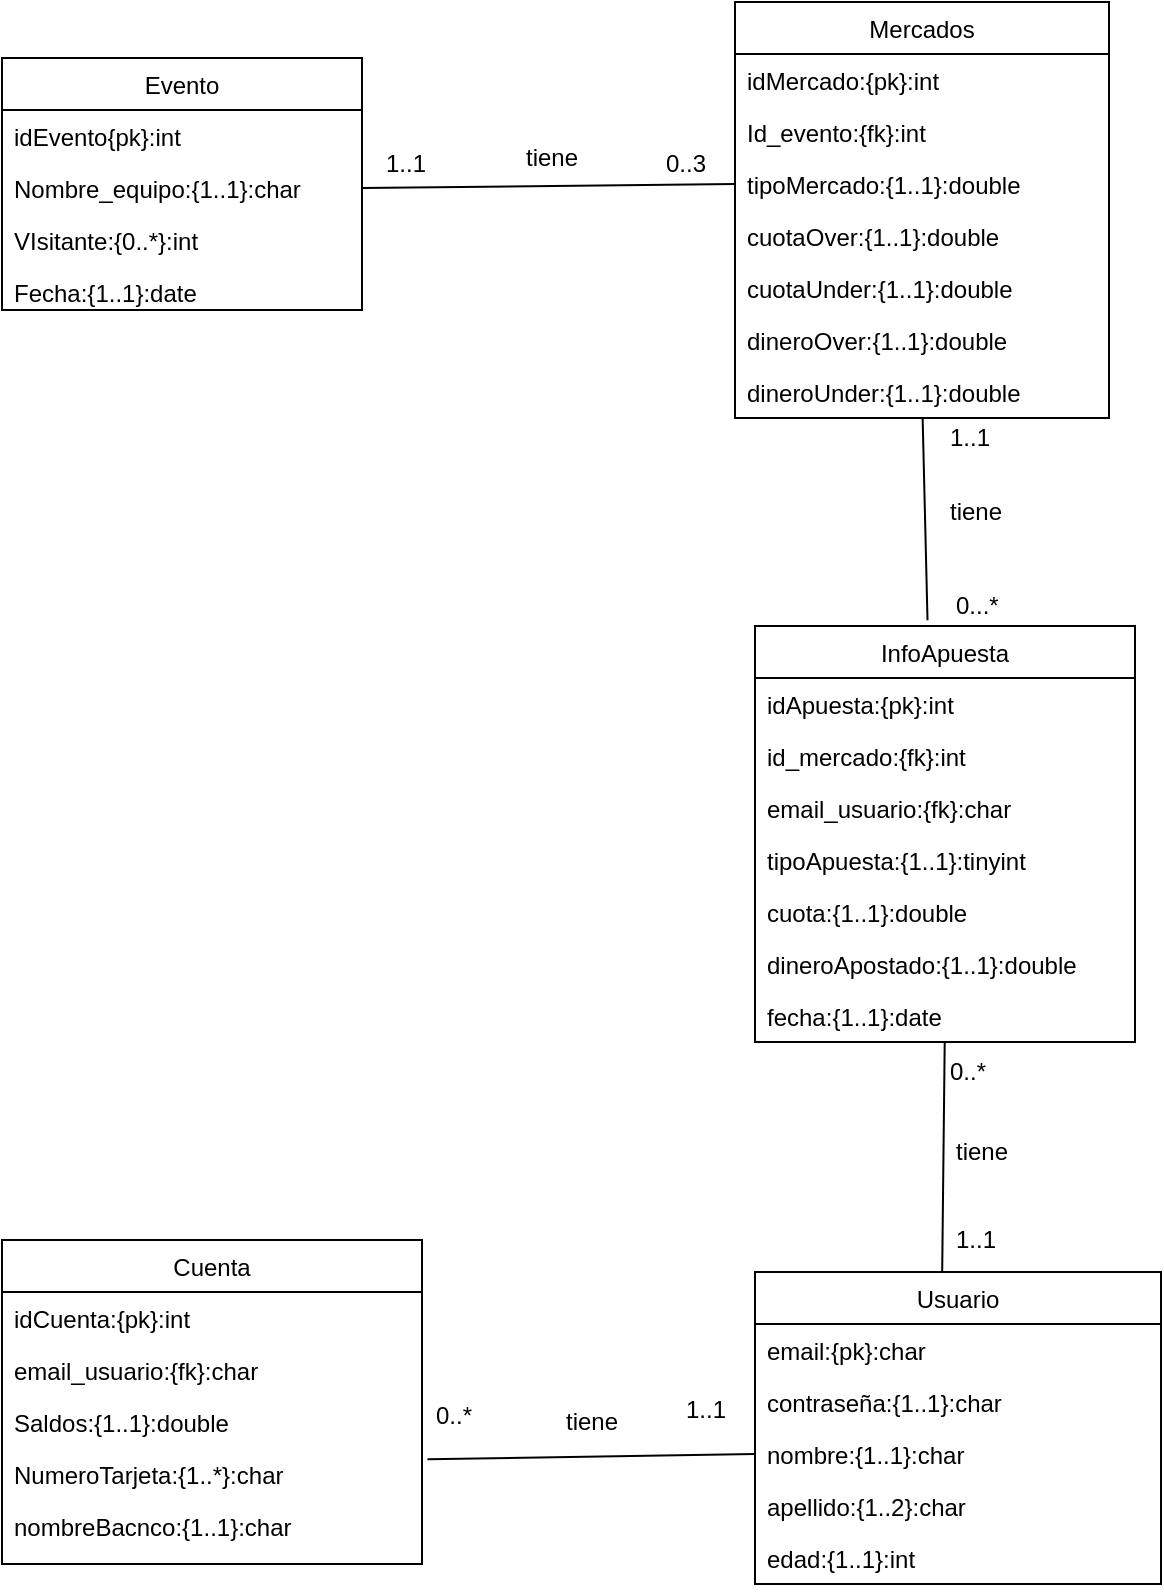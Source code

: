 <mxfile version="12.1.0" type="device" pages="1"><diagram id="VQTEUwEElzntIp5GpkLM" name="Page-1"><mxGraphModel dx="1010" dy="579" grid="1" gridSize="10" guides="1" tooltips="1" connect="1" arrows="1" fold="1" page="1" pageScale="1" pageWidth="827" pageHeight="1169" math="0" shadow="0"><root><mxCell id="0"/><mxCell id="1" parent="0"/><mxCell id="yKsVMCdTsXuXzm2xYQWv-1" value="Evento" style="swimlane;fontStyle=0;childLayout=stackLayout;horizontal=1;startSize=26;fillColor=none;horizontalStack=0;resizeParent=1;resizeParentMax=0;resizeLast=0;collapsible=1;marginBottom=0;" parent="1" vertex="1"><mxGeometry x="30" y="123" width="180" height="126" as="geometry"/></mxCell><mxCell id="w-VBWyfcIrGWTltoePsd-1" value="idEvento{pk}:int" style="text;strokeColor=none;fillColor=none;align=left;verticalAlign=top;spacingLeft=4;spacingRight=4;overflow=hidden;rotatable=0;points=[[0,0.5],[1,0.5]];portConstraint=eastwest;" parent="yKsVMCdTsXuXzm2xYQWv-1" vertex="1"><mxGeometry y="26" width="180" height="26" as="geometry"/></mxCell><mxCell id="yKsVMCdTsXuXzm2xYQWv-2" value="Nombre_equipo:{1..1}:char" style="text;strokeColor=none;fillColor=none;align=left;verticalAlign=top;spacingLeft=4;spacingRight=4;overflow=hidden;rotatable=0;points=[[0,0.5],[1,0.5]];portConstraint=eastwest;" parent="yKsVMCdTsXuXzm2xYQWv-1" vertex="1"><mxGeometry y="52" width="180" height="26" as="geometry"/></mxCell><mxCell id="yKsVMCdTsXuXzm2xYQWv-3" value="VIsitante:{0..*}:int" style="text;strokeColor=none;fillColor=none;align=left;verticalAlign=top;spacingLeft=4;spacingRight=4;overflow=hidden;rotatable=0;points=[[0,0.5],[1,0.5]];portConstraint=eastwest;" parent="yKsVMCdTsXuXzm2xYQWv-1" vertex="1"><mxGeometry y="78" width="180" height="26" as="geometry"/></mxCell><mxCell id="yKsVMCdTsXuXzm2xYQWv-14" value="Fecha:{1..1}:date" style="text;strokeColor=none;fillColor=none;align=left;verticalAlign=top;spacingLeft=4;spacingRight=4;overflow=hidden;rotatable=0;points=[[0,0.5],[1,0.5]];portConstraint=eastwest;" parent="yKsVMCdTsXuXzm2xYQWv-1" vertex="1"><mxGeometry y="104" width="180" height="22" as="geometry"/></mxCell><mxCell id="yKsVMCdTsXuXzm2xYQWv-5" value="Mercados" style="swimlane;fontStyle=0;childLayout=stackLayout;horizontal=1;startSize=26;fillColor=none;horizontalStack=0;resizeParent=1;resizeParentMax=0;resizeLast=0;collapsible=1;marginBottom=0;" parent="1" vertex="1"><mxGeometry x="396.5" y="95" width="187" height="208" as="geometry"/></mxCell><mxCell id="w-VBWyfcIrGWTltoePsd-16" value="idMercado:{pk}:int" style="text;strokeColor=none;fillColor=none;align=left;verticalAlign=top;spacingLeft=4;spacingRight=4;overflow=hidden;rotatable=0;points=[[0,0.5],[1,0.5]];portConstraint=eastwest;" parent="yKsVMCdTsXuXzm2xYQWv-5" vertex="1"><mxGeometry y="26" width="187" height="26" as="geometry"/></mxCell><mxCell id="_mDA7T4a57vgl_pUlupY-8" value="Id_evento:{fk}:int" style="text;strokeColor=none;fillColor=none;align=left;verticalAlign=top;spacingLeft=4;spacingRight=4;overflow=hidden;rotatable=0;points=[[0,0.5],[1,0.5]];portConstraint=eastwest;" parent="yKsVMCdTsXuXzm2xYQWv-5" vertex="1"><mxGeometry y="52" width="187" height="26" as="geometry"/></mxCell><mxCell id="_mDA7T4a57vgl_pUlupY-52" value="tipoMercado:{1..1}:double" style="text;strokeColor=none;fillColor=none;align=left;verticalAlign=top;spacingLeft=4;spacingRight=4;overflow=hidden;rotatable=0;points=[[0,0.5],[1,0.5]];portConstraint=eastwest;" parent="yKsVMCdTsXuXzm2xYQWv-5" vertex="1"><mxGeometry y="78" width="187" height="26" as="geometry"/></mxCell><mxCell id="_mDA7T4a57vgl_pUlupY-11" value="cuotaOver:{1..1}:double" style="text;strokeColor=none;fillColor=none;align=left;verticalAlign=top;spacingLeft=4;spacingRight=4;overflow=hidden;rotatable=0;points=[[0,0.5],[1,0.5]];portConstraint=eastwest;" parent="yKsVMCdTsXuXzm2xYQWv-5" vertex="1"><mxGeometry y="104" width="187" height="26" as="geometry"/></mxCell><mxCell id="_mDA7T4a57vgl_pUlupY-12" value="cuotaUnder:{1..1}:double" style="text;strokeColor=none;fillColor=none;align=left;verticalAlign=top;spacingLeft=4;spacingRight=4;overflow=hidden;rotatable=0;points=[[0,0.5],[1,0.5]];portConstraint=eastwest;" parent="yKsVMCdTsXuXzm2xYQWv-5" vertex="1"><mxGeometry y="130" width="187" height="26" as="geometry"/></mxCell><mxCell id="_mDA7T4a57vgl_pUlupY-14" value="dineroOver:{1..1}:double" style="text;strokeColor=none;fillColor=none;align=left;verticalAlign=top;spacingLeft=4;spacingRight=4;overflow=hidden;rotatable=0;points=[[0,0.5],[1,0.5]];portConstraint=eastwest;" parent="yKsVMCdTsXuXzm2xYQWv-5" vertex="1"><mxGeometry y="156" width="187" height="26" as="geometry"/></mxCell><mxCell id="_mDA7T4a57vgl_pUlupY-13" value="dineroUnder:{1..1}:double" style="text;strokeColor=none;fillColor=none;align=left;verticalAlign=top;spacingLeft=4;spacingRight=4;overflow=hidden;rotatable=0;points=[[0,0.5],[1,0.5]];portConstraint=eastwest;" parent="yKsVMCdTsXuXzm2xYQWv-5" vertex="1"><mxGeometry y="182" width="187" height="26" as="geometry"/></mxCell><mxCell id="_mDA7T4a57vgl_pUlupY-4" value="" style="endArrow=none;html=1;entryX=1;entryY=0.5;entryDx=0;entryDy=0;exitX=0;exitY=0.5;exitDx=0;exitDy=0;" parent="1" target="yKsVMCdTsXuXzm2xYQWv-2" edge="1"><mxGeometry width="50" height="50" relative="1" as="geometry"><mxPoint x="396.5" y="186.0" as="sourcePoint"/><mxPoint x="90" y="470" as="targetPoint"/></mxGeometry></mxCell><mxCell id="_mDA7T4a57vgl_pUlupY-5" value="1..1" style="text;html=1;resizable=0;points=[];autosize=1;align=left;verticalAlign=top;spacingTop=-4;" parent="1" vertex="1"><mxGeometry x="220" y="166" width="40" height="20" as="geometry"/></mxCell><mxCell id="_mDA7T4a57vgl_pUlupY-6" value="0..3" style="text;html=1;resizable=0;points=[];autosize=1;align=left;verticalAlign=top;spacingTop=-4;" parent="1" vertex="1"><mxGeometry x="360" y="166" width="40" height="20" as="geometry"/></mxCell><mxCell id="_mDA7T4a57vgl_pUlupY-7" value="tiene" style="text;html=1;resizable=0;points=[];autosize=1;align=left;verticalAlign=top;spacingTop=-4;" parent="1" vertex="1"><mxGeometry x="290" y="163" width="40" height="20" as="geometry"/></mxCell><mxCell id="_mDA7T4a57vgl_pUlupY-30" value="Usuario" style="swimlane;fontStyle=0;childLayout=stackLayout;horizontal=1;startSize=26;fillColor=none;horizontalStack=0;resizeParent=1;resizeParentMax=0;resizeLast=0;collapsible=1;marginBottom=0;" parent="1" vertex="1"><mxGeometry x="406.5" y="730" width="203" height="156" as="geometry"/></mxCell><mxCell id="_mDA7T4a57vgl_pUlupY-40" value="email:{pk}:char&#10;" style="text;strokeColor=none;fillColor=none;align=left;verticalAlign=top;spacingLeft=4;spacingRight=4;overflow=hidden;rotatable=0;points=[[0,0.5],[1,0.5]];portConstraint=eastwest;" parent="_mDA7T4a57vgl_pUlupY-30" vertex="1"><mxGeometry y="26" width="203" height="26" as="geometry"/></mxCell><mxCell id="_mDA7T4a57vgl_pUlupY-23" value="contraseña:{1..1}:char&#10;" style="text;strokeColor=none;fillColor=none;align=left;verticalAlign=top;spacingLeft=4;spacingRight=4;overflow=hidden;rotatable=0;points=[[0,0.5],[1,0.5]];portConstraint=eastwest;" parent="_mDA7T4a57vgl_pUlupY-30" vertex="1"><mxGeometry y="52" width="203" height="26" as="geometry"/></mxCell><mxCell id="_mDA7T4a57vgl_pUlupY-24" value="nombre:{1..1}:char&#10;" style="text;strokeColor=none;fillColor=none;align=left;verticalAlign=top;spacingLeft=4;spacingRight=4;overflow=hidden;rotatable=0;points=[[0,0.5],[1,0.5]];portConstraint=eastwest;" parent="_mDA7T4a57vgl_pUlupY-30" vertex="1"><mxGeometry y="78" width="203" height="26" as="geometry"/></mxCell><mxCell id="_mDA7T4a57vgl_pUlupY-22" value="apellido:{1..2}:char&#10;" style="text;strokeColor=none;fillColor=none;align=left;verticalAlign=top;spacingLeft=4;spacingRight=4;overflow=hidden;rotatable=0;points=[[0,0.5],[1,0.5]];portConstraint=eastwest;" parent="_mDA7T4a57vgl_pUlupY-30" vertex="1"><mxGeometry y="104" width="203" height="26" as="geometry"/></mxCell><mxCell id="_mDA7T4a57vgl_pUlupY-21" value="edad:{1..1}:int" style="text;strokeColor=none;fillColor=none;align=left;verticalAlign=top;spacingLeft=4;spacingRight=4;overflow=hidden;rotatable=0;points=[[0,0.5],[1,0.5]];portConstraint=eastwest;" parent="_mDA7T4a57vgl_pUlupY-30" vertex="1"><mxGeometry y="130" width="203" height="26" as="geometry"/></mxCell><mxCell id="_mDA7T4a57vgl_pUlupY-35" value="" style="endArrow=none;html=1;exitX=0.461;exitY=0.003;exitDx=0;exitDy=0;exitPerimeter=0;" parent="1" source="_mDA7T4a57vgl_pUlupY-30" target="_mDA7T4a57vgl_pUlupY-44" edge="1"><mxGeometry width="50" height="50" relative="1" as="geometry"><mxPoint x="470" y="660" as="sourcePoint"/><mxPoint x="501.465" y="588.13" as="targetPoint"/></mxGeometry></mxCell><mxCell id="_mDA7T4a57vgl_pUlupY-36" value="0..*" style="text;html=1;resizable=0;points=[];autosize=1;align=left;verticalAlign=top;spacingTop=-4;" parent="1" vertex="1"><mxGeometry x="501.5" y="620" width="30" height="20" as="geometry"/></mxCell><mxCell id="_mDA7T4a57vgl_pUlupY-37" value="1..1" style="text;html=1;resizable=0;points=[];autosize=1;align=left;verticalAlign=top;spacingTop=-4;" parent="1" vertex="1"><mxGeometry x="504.5" y="704" width="40" height="20" as="geometry"/></mxCell><mxCell id="_mDA7T4a57vgl_pUlupY-39" value="tiene" style="text;html=1;resizable=0;points=[];autosize=1;align=left;verticalAlign=top;spacingTop=-4;" parent="1" vertex="1"><mxGeometry x="504.5" y="660" width="40" height="20" as="geometry"/></mxCell><mxCell id="_mDA7T4a57vgl_pUlupY-41" value="InfoApuesta" style="swimlane;fontStyle=0;childLayout=stackLayout;horizontal=1;startSize=26;fillColor=none;horizontalStack=0;resizeParent=1;resizeParentMax=0;resizeLast=0;collapsible=1;marginBottom=0;" parent="1" vertex="1"><mxGeometry x="406.5" y="407" width="190" height="208" as="geometry"/></mxCell><mxCell id="_mDA7T4a57vgl_pUlupY-42" value="idApuesta:{pk}:int" style="text;strokeColor=none;fillColor=none;align=left;verticalAlign=top;spacingLeft=4;spacingRight=4;overflow=hidden;rotatable=0;points=[[0,0.5],[1,0.5]];portConstraint=eastwest;" parent="_mDA7T4a57vgl_pUlupY-41" vertex="1"><mxGeometry y="26" width="190" height="26" as="geometry"/></mxCell><mxCell id="w-VBWyfcIrGWTltoePsd-17" value="id_mercado:{fk}:int" style="text;strokeColor=none;fillColor=none;align=left;verticalAlign=top;spacingLeft=4;spacingRight=4;overflow=hidden;rotatable=0;points=[[0,0.5],[1,0.5]];portConstraint=eastwest;" parent="_mDA7T4a57vgl_pUlupY-41" vertex="1"><mxGeometry y="52" width="190" height="26" as="geometry"/></mxCell><mxCell id="w-VBWyfcIrGWTltoePsd-13" value="email_usuario:{fk}:char&#10;" style="text;strokeColor=none;fillColor=none;align=left;verticalAlign=top;spacingLeft=4;spacingRight=4;overflow=hidden;rotatable=0;points=[[0,0.5],[1,0.5]];portConstraint=eastwest;" parent="_mDA7T4a57vgl_pUlupY-41" vertex="1"><mxGeometry y="78" width="190" height="26" as="geometry"/></mxCell><mxCell id="_mDA7T4a57vgl_pUlupY-43" value="tipoApuesta:{1..1}:tinyint" style="text;strokeColor=none;fillColor=none;align=left;verticalAlign=top;spacingLeft=4;spacingRight=4;overflow=hidden;rotatable=0;points=[[0,0.5],[1,0.5]];portConstraint=eastwest;" parent="_mDA7T4a57vgl_pUlupY-41" vertex="1"><mxGeometry y="104" width="190" height="26" as="geometry"/></mxCell><mxCell id="_mDA7T4a57vgl_pUlupY-48" value="cuota:{1..1}:double" style="text;strokeColor=none;fillColor=none;align=left;verticalAlign=top;spacingLeft=4;spacingRight=4;overflow=hidden;rotatable=0;points=[[0,0.5],[1,0.5]];portConstraint=eastwest;" parent="_mDA7T4a57vgl_pUlupY-41" vertex="1"><mxGeometry y="130" width="190" height="26" as="geometry"/></mxCell><mxCell id="_mDA7T4a57vgl_pUlupY-49" value="dineroApostado:{1..1}:double" style="text;strokeColor=none;fillColor=none;align=left;verticalAlign=top;spacingLeft=4;spacingRight=4;overflow=hidden;rotatable=0;points=[[0,0.5],[1,0.5]];portConstraint=eastwest;" parent="_mDA7T4a57vgl_pUlupY-41" vertex="1"><mxGeometry y="156" width="190" height="26" as="geometry"/></mxCell><mxCell id="_mDA7T4a57vgl_pUlupY-44" value="fecha:{1..1}:date" style="text;strokeColor=none;fillColor=none;align=left;verticalAlign=top;spacingLeft=4;spacingRight=4;overflow=hidden;rotatable=0;points=[[0,0.5],[1,0.5]];portConstraint=eastwest;" parent="_mDA7T4a57vgl_pUlupY-41" vertex="1"><mxGeometry y="182" width="190" height="26" as="geometry"/></mxCell><mxCell id="_mDA7T4a57vgl_pUlupY-46" value="" style="endArrow=none;html=1;entryX=0;entryY=0.5;entryDx=0;entryDy=0;exitX=1.013;exitY=0.217;exitDx=0;exitDy=0;exitPerimeter=0;" parent="1" source="_mDA7T4a57vgl_pUlupY-26" target="_mDA7T4a57vgl_pUlupY-24" edge="1"><mxGeometry width="50" height="50" relative="1" as="geometry"><mxPoint x="270" y="863" as="sourcePoint"/><mxPoint x="400" y="860" as="targetPoint"/></mxGeometry></mxCell><mxCell id="_mDA7T4a57vgl_pUlupY-47" value="tiene" style="text;html=1;resizable=0;points=[];autosize=1;align=left;verticalAlign=top;spacingTop=-4;" parent="1" vertex="1"><mxGeometry x="310" y="795" width="40" height="20" as="geometry"/></mxCell><mxCell id="_mDA7T4a57vgl_pUlupY-50" value="0..*" style="text;html=1;resizable=0;points=[];autosize=1;align=left;verticalAlign=top;spacingTop=-4;" parent="1" vertex="1"><mxGeometry x="245" y="792" width="30" height="20" as="geometry"/></mxCell><mxCell id="_mDA7T4a57vgl_pUlupY-51" value="1..1" style="text;html=1;resizable=0;points=[];autosize=1;align=left;verticalAlign=top;spacingTop=-4;" parent="1" vertex="1"><mxGeometry x="370" y="789" width="40" height="20" as="geometry"/></mxCell><mxCell id="w-VBWyfcIrGWTltoePsd-2" value="Cuenta" style="swimlane;fontStyle=0;childLayout=stackLayout;horizontal=1;startSize=26;fillColor=none;horizontalStack=0;resizeParent=1;resizeParentMax=0;resizeLast=0;collapsible=1;marginBottom=0;" parent="1" vertex="1"><mxGeometry x="30" y="714" width="210" height="162" as="geometry"/></mxCell><mxCell id="_mDA7T4a57vgl_pUlupY-27" value="idCuenta:{pk}:int" style="text;strokeColor=none;fillColor=none;align=left;verticalAlign=top;spacingLeft=4;spacingRight=4;overflow=hidden;rotatable=0;points=[[0,0.5],[1,0.5]];portConstraint=eastwest;" parent="w-VBWyfcIrGWTltoePsd-2" vertex="1"><mxGeometry y="26" width="210" height="26" as="geometry"/></mxCell><mxCell id="w-VBWyfcIrGWTltoePsd-7" value="email_usuario:{fk}:char&#10;" style="text;strokeColor=none;fillColor=none;align=left;verticalAlign=top;spacingLeft=4;spacingRight=4;overflow=hidden;rotatable=0;points=[[0,0.5],[1,0.5]];portConstraint=eastwest;" parent="w-VBWyfcIrGWTltoePsd-2" vertex="1"><mxGeometry y="52" width="210" height="26" as="geometry"/></mxCell><mxCell id="w-VBWyfcIrGWTltoePsd-6" value="Saldos:{1..1}:double&#10;" style="text;strokeColor=none;fillColor=none;align=left;verticalAlign=top;spacingLeft=4;spacingRight=4;overflow=hidden;rotatable=0;points=[[0,0.5],[1,0.5]];portConstraint=eastwest;" parent="w-VBWyfcIrGWTltoePsd-2" vertex="1"><mxGeometry y="78" width="210" height="26" as="geometry"/></mxCell><mxCell id="_mDA7T4a57vgl_pUlupY-26" value="NumeroTarjeta:{1..*}:char&#10;" style="text;strokeColor=none;fillColor=none;align=left;verticalAlign=top;spacingLeft=4;spacingRight=4;overflow=hidden;rotatable=0;points=[[0,0.5],[1,0.5]];portConstraint=eastwest;" parent="w-VBWyfcIrGWTltoePsd-2" vertex="1"><mxGeometry y="104" width="210" height="26" as="geometry"/></mxCell><mxCell id="_mDA7T4a57vgl_pUlupY-28" value="nombreBacnco:{1..1}:char&#10;" style="text;strokeColor=none;fillColor=none;align=left;verticalAlign=top;spacingLeft=4;spacingRight=4;overflow=hidden;rotatable=0;points=[[0,0.5],[1,0.5]];portConstraint=eastwest;" parent="w-VBWyfcIrGWTltoePsd-2" vertex="1"><mxGeometry y="130" width="210" height="32" as="geometry"/></mxCell><mxCell id="w-VBWyfcIrGWTltoePsd-8" value="" style="endArrow=none;html=1;exitX=0.454;exitY=-0.014;exitDx=0;exitDy=0;exitPerimeter=0;" parent="1" edge="1" target="_mDA7T4a57vgl_pUlupY-13" source="_mDA7T4a57vgl_pUlupY-41"><mxGeometry width="50" height="50" relative="1" as="geometry"><mxPoint x="497.5" y="407" as="sourcePoint"/><mxPoint x="496.5" y="277" as="targetPoint"/></mxGeometry></mxCell><mxCell id="w-VBWyfcIrGWTltoePsd-9" value="1..1" style="text;html=1;resizable=0;points=[];autosize=1;align=left;verticalAlign=top;spacingTop=-4;" parent="1" vertex="1"><mxGeometry x="501.5" y="303" width="40" height="20" as="geometry"/></mxCell><mxCell id="w-VBWyfcIrGWTltoePsd-10" value="0...*" style="text;html=1;resizable=0;points=[];autosize=1;align=left;verticalAlign=top;spacingTop=-4;" parent="1" vertex="1"><mxGeometry x="504.5" y="387" width="40" height="20" as="geometry"/></mxCell><mxCell id="w-VBWyfcIrGWTltoePsd-14" value="tiene" style="text;html=1;resizable=0;points=[];autosize=1;align=left;verticalAlign=top;spacingTop=-4;" parent="1" vertex="1"><mxGeometry x="501.5" y="340" width="40" height="20" as="geometry"/></mxCell></root></mxGraphModel></diagram></mxfile>